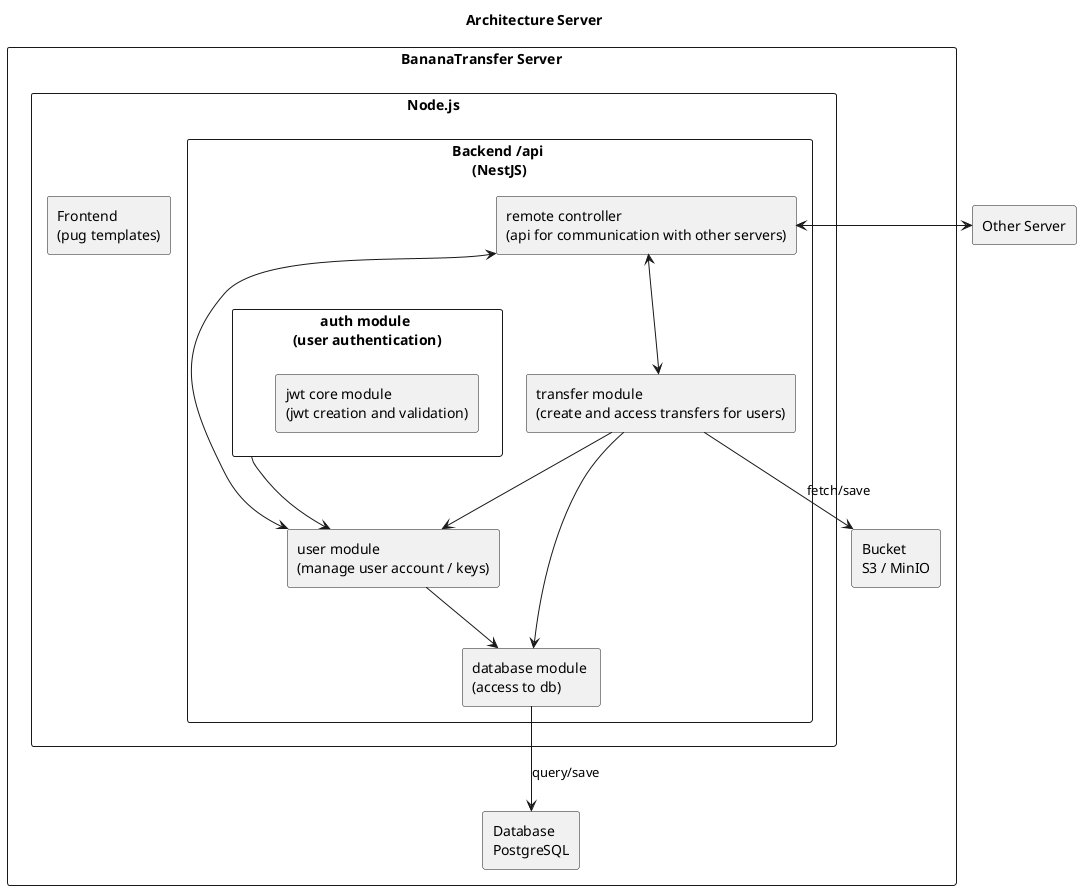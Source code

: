 @startuml
title Architecture Server

rectangle "BananaTransfer Server" as srv {
    rectangle "Node.js" as node {
        rectangle "Frontend \n(pug templates)" as frontend
        rectangle "Backend /api \n(NestJS)" as backend {
            rectangle "auth module \n(user authentication)" as auth {
              rectangle "jwt core module \n(jwt creation and validation)" as jwt
            }
            rectangle "database module \n(access to db)" as db_mod
            rectangle "transfer module \n(create and access transfers for users)" as transfer
            rectangle "remote controller \n(api for communication with other servers)" as remote
            rectangle "user module \n(manage user account / keys)" as usr
        }
    }
    rectangle "Database \nPostgreSQL" as db
    rectangle "Bucket \nS3 / MinIO" as s3
}
rectangle "Other Server" as srv2
remote <--> transfer
remote <--> usr
transfer --> db_mod
transfer --> usr
auth --> usr
remote <-right->srv2
usr --> db_mod
db_mod -down-> db: "query/save"
transfer -down-> s3: "fetch/save"


@enduml